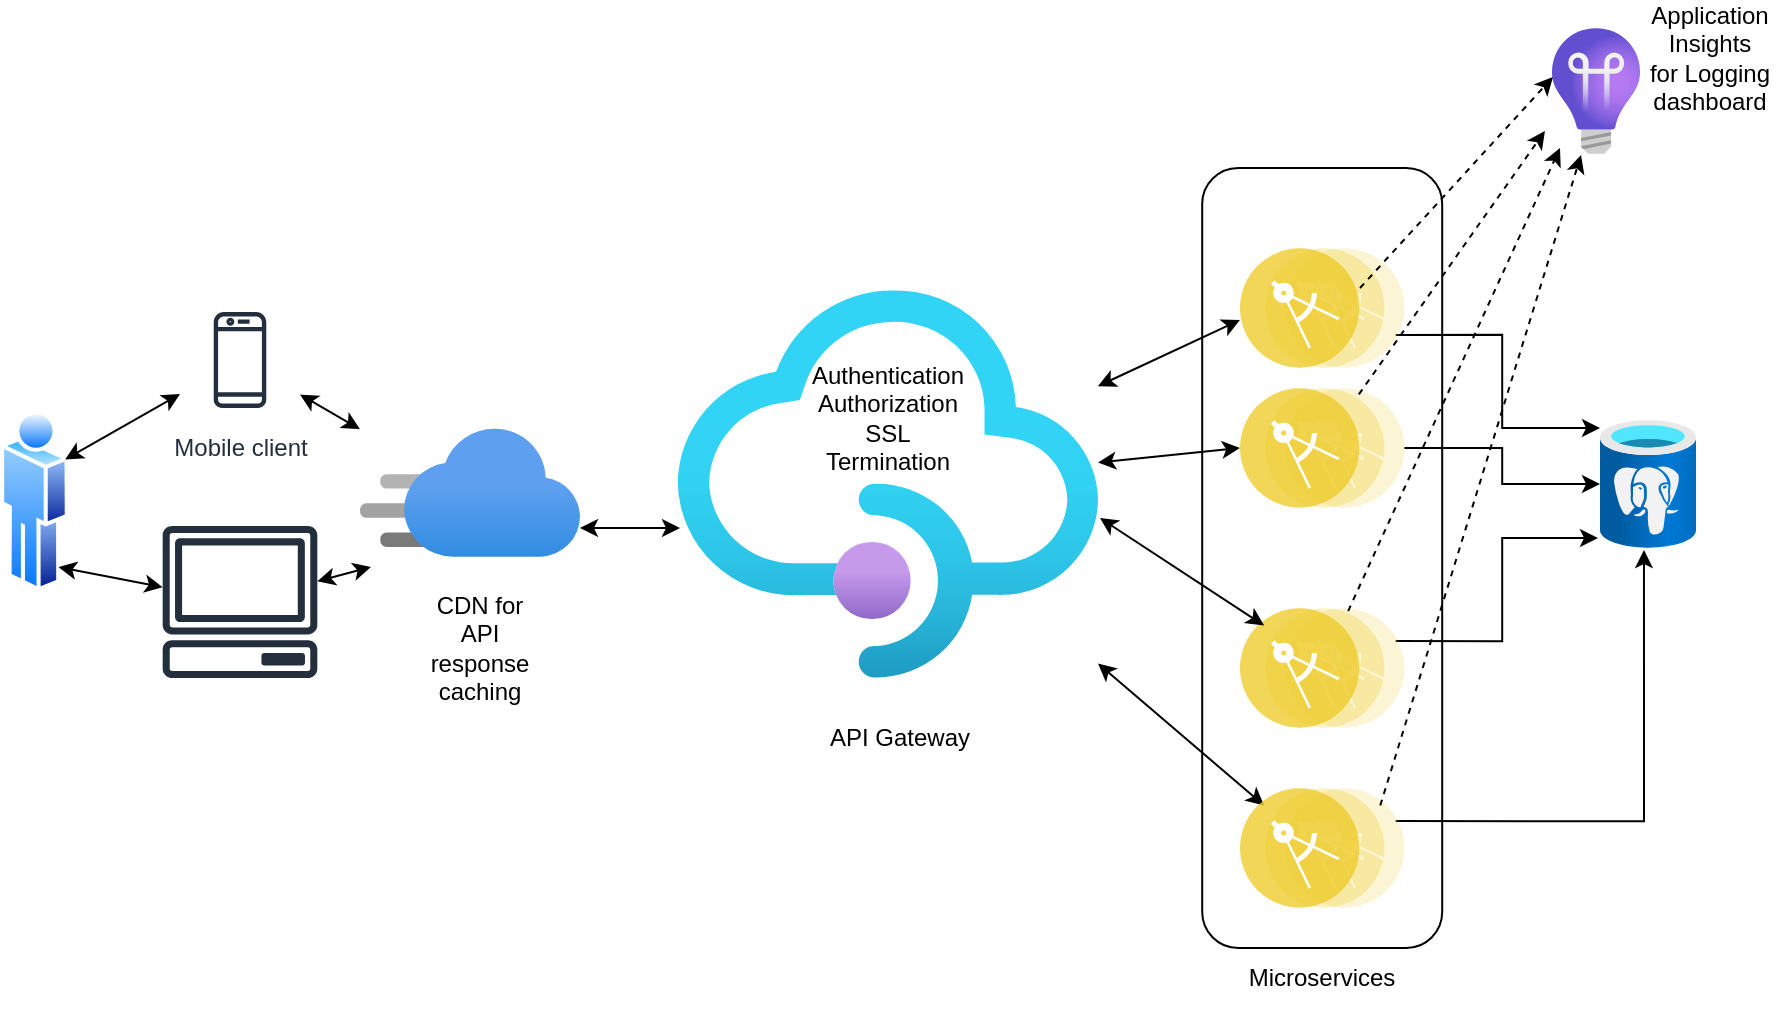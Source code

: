 <mxfile version="20.5.3" type="github"><diagram id="JSRIHVM84e8iDr6_O-b8" name="Page-1"><mxGraphModel dx="1186" dy="1682" grid="1" gridSize="10" guides="1" tooltips="1" connect="1" arrows="1" fold="1" page="1" pageScale="1" pageWidth="827" pageHeight="1169" math="0" shadow="0"><root><mxCell id="0"/><mxCell id="1" parent="0"/><mxCell id="VmozaopJEDuayXSY6VhX-36" value="" style="rounded=1;whiteSpace=wrap;html=1;" vertex="1" parent="1"><mxGeometry x="841.1" y="20" width="120" height="390" as="geometry"/></mxCell><mxCell id="VVIOVaeAlO-D75zfLp2Y-7" value="" style="endArrow=classic;startArrow=classic;html=1;rounded=0;" parent="1" edge="1"><mxGeometry width="50" height="50" relative="1" as="geometry"><mxPoint x="530" y="200" as="sourcePoint"/><mxPoint x="580" y="200" as="targetPoint"/></mxGeometry></mxCell><mxCell id="VVIOVaeAlO-D75zfLp2Y-8" value="" style="endArrow=classic;startArrow=classic;html=1;rounded=0;" parent="1" edge="1" source="VmozaopJEDuayXSY6VhX-18"><mxGeometry width="50" height="50" relative="1" as="geometry"><mxPoint x="784" y="135" as="sourcePoint"/><mxPoint x="860" y="96" as="targetPoint"/></mxGeometry></mxCell><mxCell id="VVIOVaeAlO-D75zfLp2Y-9" value="" style="endArrow=classic;startArrow=classic;html=1;rounded=0;entryX=0;entryY=0;entryDx=0;entryDy=0;" parent="1" source="VmozaopJEDuayXSY6VhX-18" target="VmozaopJEDuayXSY6VhX-11" edge="1"><mxGeometry width="50" height="50" relative="1" as="geometry"><mxPoint x="784" y="225" as="sourcePoint"/><mxPoint x="840" y="260" as="targetPoint"/></mxGeometry></mxCell><mxCell id="VmozaopJEDuayXSY6VhX-1" value="Authentication&lt;br&gt;Authorization&lt;br&gt;SSL Termination" style="text;html=1;strokeColor=none;fillColor=none;align=center;verticalAlign=middle;whiteSpace=wrap;rounded=0;" vertex="1" parent="1"><mxGeometry x="653.92" y="130" width="60" height="30" as="geometry"/></mxCell><mxCell id="VmozaopJEDuayXSY6VhX-4" value="" style="aspect=fixed;html=1;points=[];align=center;image;fontSize=12;image=img/lib/azure2/devops/Application_Insights.svg;" vertex="1" parent="1"><mxGeometry x="1016" y="-50" width="44" height="63" as="geometry"/></mxCell><mxCell id="VmozaopJEDuayXSY6VhX-8" style="edgeStyle=orthogonalEdgeStyle;rounded=0;orthogonalLoop=1;jettySize=auto;html=1;exitX=1;exitY=0.75;exitDx=0;exitDy=0;entryX=0;entryY=0.063;entryDx=0;entryDy=0;entryPerimeter=0;" edge="1" parent="1" source="VmozaopJEDuayXSY6VhX-5" target="VmozaopJEDuayXSY6VhX-7"><mxGeometry relative="1" as="geometry"/></mxCell><mxCell id="VmozaopJEDuayXSY6VhX-5" value="" style="aspect=fixed;perimeter=ellipsePerimeter;html=1;align=center;shadow=0;dashed=0;fontColor=#4277BB;labelBackgroundColor=#ffffff;fontSize=12;spacingTop=3;image;image=img/lib/ibm/applications/microservice.svg;" vertex="1" parent="1"><mxGeometry x="860" y="60" width="82.2" height="60" as="geometry"/></mxCell><mxCell id="VmozaopJEDuayXSY6VhX-9" style="edgeStyle=orthogonalEdgeStyle;rounded=0;orthogonalLoop=1;jettySize=auto;html=1;exitX=1;exitY=0.25;exitDx=0;exitDy=0;entryX=-0.021;entryY=0.922;entryDx=0;entryDy=0;entryPerimeter=0;" edge="1" parent="1" source="VmozaopJEDuayXSY6VhX-6" target="VmozaopJEDuayXSY6VhX-7"><mxGeometry relative="1" as="geometry"/></mxCell><mxCell id="VmozaopJEDuayXSY6VhX-6" value="" style="aspect=fixed;perimeter=ellipsePerimeter;html=1;align=center;shadow=0;dashed=0;fontColor=#4277BB;labelBackgroundColor=#ffffff;fontSize=12;spacingTop=3;image;image=img/lib/ibm/applications/microservice.svg;" vertex="1" parent="1"><mxGeometry x="860" y="240" width="82.2" height="60" as="geometry"/></mxCell><mxCell id="VmozaopJEDuayXSY6VhX-7" value="" style="aspect=fixed;html=1;points=[];align=center;image;fontSize=12;image=img/lib/azure2/databases/Azure_Database_PostgreSQL_Server.svg;" vertex="1" parent="1"><mxGeometry x="1040" y="146" width="48" height="64" as="geometry"/></mxCell><mxCell id="VmozaopJEDuayXSY6VhX-17" style="edgeStyle=orthogonalEdgeStyle;rounded=0;orthogonalLoop=1;jettySize=auto;html=1;exitX=1;exitY=0.5;exitDx=0;exitDy=0;" edge="1" parent="1" source="VmozaopJEDuayXSY6VhX-10" target="VmozaopJEDuayXSY6VhX-7"><mxGeometry relative="1" as="geometry"/></mxCell><mxCell id="VmozaopJEDuayXSY6VhX-10" value="" style="aspect=fixed;perimeter=ellipsePerimeter;html=1;align=center;shadow=0;dashed=0;fontColor=#4277BB;labelBackgroundColor=#ffffff;fontSize=12;spacingTop=3;image;image=img/lib/ibm/applications/microservice.svg;" vertex="1" parent="1"><mxGeometry x="860" y="130" width="82.2" height="60" as="geometry"/></mxCell><mxCell id="VmozaopJEDuayXSY6VhX-16" style="edgeStyle=orthogonalEdgeStyle;rounded=0;orthogonalLoop=1;jettySize=auto;html=1;exitX=1;exitY=0.25;exitDx=0;exitDy=0;entryX=0.458;entryY=1.016;entryDx=0;entryDy=0;entryPerimeter=0;" edge="1" parent="1" source="VmozaopJEDuayXSY6VhX-11" target="VmozaopJEDuayXSY6VhX-7"><mxGeometry relative="1" as="geometry"/></mxCell><mxCell id="VmozaopJEDuayXSY6VhX-11" value="" style="aspect=fixed;perimeter=ellipsePerimeter;html=1;align=center;shadow=0;dashed=0;fontColor=#4277BB;labelBackgroundColor=#ffffff;fontSize=12;spacingTop=3;image;image=img/lib/ibm/applications/microservice.svg;" vertex="1" parent="1"><mxGeometry x="860" y="330" width="82.2" height="60" as="geometry"/></mxCell><mxCell id="VmozaopJEDuayXSY6VhX-14" value="" style="endArrow=classic;startArrow=classic;html=1;rounded=0;entryX=0;entryY=0.5;entryDx=0;entryDy=0;" edge="1" parent="1" source="VmozaopJEDuayXSY6VhX-18" target="VmozaopJEDuayXSY6VhX-10"><mxGeometry width="50" height="50" relative="1" as="geometry"><mxPoint x="784" y="169" as="sourcePoint"/><mxPoint x="860" y="130" as="targetPoint"/></mxGeometry></mxCell><mxCell id="VmozaopJEDuayXSY6VhX-15" value="" style="endArrow=classic;startArrow=classic;html=1;rounded=0;entryX=0;entryY=0;entryDx=0;entryDy=0;" edge="1" parent="1" target="VmozaopJEDuayXSY6VhX-6"><mxGeometry width="50" height="50" relative="1" as="geometry"><mxPoint x="790" y="195" as="sourcePoint"/><mxPoint x="860.0" y="240" as="targetPoint"/></mxGeometry></mxCell><mxCell id="VmozaopJEDuayXSY6VhX-18" value="" style="aspect=fixed;html=1;points=[];align=center;image;fontSize=12;image=img/lib/azure2/app_services/API_Management_Services.svg;" vertex="1" parent="1"><mxGeometry x="578.84" y="81" width="210.16" height="194" as="geometry"/></mxCell><mxCell id="VmozaopJEDuayXSY6VhX-19" value="API Gateway" style="text;html=1;strokeColor=none;fillColor=none;align=center;verticalAlign=middle;whiteSpace=wrap;rounded=0;" vertex="1" parent="1"><mxGeometry x="630" y="290" width="120" height="30" as="geometry"/></mxCell><mxCell id="VmozaopJEDuayXSY6VhX-21" value="Microservices" style="text;html=1;strokeColor=none;fillColor=none;align=center;verticalAlign=middle;whiteSpace=wrap;rounded=0;" vertex="1" parent="1"><mxGeometry x="841.1" y="410" width="120" height="30" as="geometry"/></mxCell><mxCell id="VmozaopJEDuayXSY6VhX-22" value="Application Insights&lt;br&gt;for Logging dashboard" style="text;html=1;strokeColor=none;fillColor=none;align=center;verticalAlign=middle;whiteSpace=wrap;rounded=0;" vertex="1" parent="1"><mxGeometry x="1060" y="-50" width="70" height="30" as="geometry"/></mxCell><mxCell id="VmozaopJEDuayXSY6VhX-23" value="" style="aspect=fixed;html=1;points=[];align=center;image;fontSize=12;image=img/lib/azure2/networking/CDN_Profiles.svg;" vertex="1" parent="1"><mxGeometry x="420" y="150" width="110" height="64.71" as="geometry"/></mxCell><mxCell id="VmozaopJEDuayXSY6VhX-24" value="Mobile client" style="sketch=0;outlineConnect=0;fontColor=#232F3E;gradientColor=none;strokeColor=#232F3E;fillColor=#ffffff;dashed=0;verticalLabelPosition=bottom;verticalAlign=top;align=center;html=1;fontSize=12;fontStyle=0;aspect=fixed;shape=mxgraph.aws4.resourceIcon;resIcon=mxgraph.aws4.mobile_client;" vertex="1" parent="1"><mxGeometry x="330" y="86" width="60" height="60" as="geometry"/></mxCell><mxCell id="VmozaopJEDuayXSY6VhX-25" value="" style="sketch=0;outlineConnect=0;fontColor=#232F3E;gradientColor=none;fillColor=#232F3D;strokeColor=none;dashed=0;verticalLabelPosition=bottom;verticalAlign=top;align=center;html=1;fontSize=12;fontStyle=0;aspect=fixed;pointerEvents=1;shape=mxgraph.aws4.client;" vertex="1" parent="1"><mxGeometry x="321" y="199" width="78" height="76" as="geometry"/></mxCell><mxCell id="VmozaopJEDuayXSY6VhX-27" value="" style="endArrow=classic;startArrow=classic;html=1;rounded=0;" edge="1" parent="1" source="VmozaopJEDuayXSY6VhX-24" target="VmozaopJEDuayXSY6VhX-23"><mxGeometry width="50" height="50" relative="1" as="geometry"><mxPoint x="420" y="140" as="sourcePoint"/><mxPoint x="470" y="90" as="targetPoint"/></mxGeometry></mxCell><mxCell id="VmozaopJEDuayXSY6VhX-28" value="" style="endArrow=classic;startArrow=classic;html=1;rounded=0;entryX=0.05;entryY=1.074;entryDx=0;entryDy=0;entryPerimeter=0;" edge="1" parent="1" source="VmozaopJEDuayXSY6VhX-25" target="VmozaopJEDuayXSY6VhX-23"><mxGeometry width="50" height="50" relative="1" as="geometry"><mxPoint x="400" y="270" as="sourcePoint"/><mxPoint x="450" y="220" as="targetPoint"/></mxGeometry></mxCell><mxCell id="VmozaopJEDuayXSY6VhX-29" value="" style="aspect=fixed;perimeter=ellipsePerimeter;html=1;align=center;shadow=0;dashed=0;spacingTop=3;image;image=img/lib/active_directory/user.svg;" vertex="1" parent="1"><mxGeometry x="240" y="140" width="34.41" height="93" as="geometry"/></mxCell><mxCell id="VmozaopJEDuayXSY6VhX-30" value="" style="endArrow=classic;startArrow=classic;html=1;rounded=0;exitX=1;exitY=0.25;exitDx=0;exitDy=0;" edge="1" parent="1" source="VmozaopJEDuayXSY6VhX-29" target="VmozaopJEDuayXSY6VhX-24"><mxGeometry width="50" height="50" relative="1" as="geometry"><mxPoint x="290" y="160" as="sourcePoint"/><mxPoint x="330" y="110" as="targetPoint"/></mxGeometry></mxCell><mxCell id="VmozaopJEDuayXSY6VhX-32" value="" style="endArrow=classic;startArrow=classic;html=1;rounded=0;entryX=1;entryY=1;entryDx=0;entryDy=0;" edge="1" parent="1" source="VmozaopJEDuayXSY6VhX-25" target="VmozaopJEDuayXSY6VhX-29"><mxGeometry width="50" height="50" relative="1" as="geometry"><mxPoint x="270" y="250" as="sourcePoint"/><mxPoint x="320" y="200" as="targetPoint"/></mxGeometry></mxCell><mxCell id="VmozaopJEDuayXSY6VhX-34" value="CDN for API response caching" style="text;html=1;strokeColor=none;fillColor=none;align=center;verticalAlign=middle;whiteSpace=wrap;rounded=0;" vertex="1" parent="1"><mxGeometry x="450" y="245" width="60" height="30" as="geometry"/></mxCell><mxCell id="VmozaopJEDuayXSY6VhX-37" value="" style="endArrow=classic;html=1;rounded=0;entryX=0.011;entryY=0.389;entryDx=0;entryDy=0;entryPerimeter=0;dashed=1;" edge="1" parent="1" target="VmozaopJEDuayXSY6VhX-4"><mxGeometry width="50" height="50" relative="1" as="geometry"><mxPoint x="920" y="80" as="sourcePoint"/><mxPoint x="970" y="30" as="targetPoint"/></mxGeometry></mxCell><mxCell id="VmozaopJEDuayXSY6VhX-38" value="" style="endArrow=classic;html=1;rounded=0;dashed=1;exitX=0.75;exitY=0;exitDx=0;exitDy=0;entryX=-0.08;entryY=0.817;entryDx=0;entryDy=0;entryPerimeter=0;" edge="1" parent="1" source="VmozaopJEDuayXSY6VhX-10" target="VmozaopJEDuayXSY6VhX-4"><mxGeometry width="50" height="50" relative="1" as="geometry"><mxPoint x="930" y="90" as="sourcePoint"/><mxPoint x="1000" y="20" as="targetPoint"/></mxGeometry></mxCell><mxCell id="VmozaopJEDuayXSY6VhX-39" value="" style="endArrow=classic;html=1;rounded=0;dashed=1;entryX=0.091;entryY=0.952;entryDx=0;entryDy=0;entryPerimeter=0;" edge="1" parent="1" source="VmozaopJEDuayXSY6VhX-6" target="VmozaopJEDuayXSY6VhX-4"><mxGeometry width="50" height="50" relative="1" as="geometry"><mxPoint x="929.084" y="143.024" as="sourcePoint"/><mxPoint x="1010" y="30" as="targetPoint"/></mxGeometry></mxCell><mxCell id="VmozaopJEDuayXSY6VhX-40" value="" style="endArrow=classic;html=1;rounded=0;dashed=1;exitX=1;exitY=0;exitDx=0;exitDy=0;entryX=0.33;entryY=1.008;entryDx=0;entryDy=0;entryPerimeter=0;" edge="1" parent="1" source="VmozaopJEDuayXSY6VhX-11" target="VmozaopJEDuayXSY6VhX-4"><mxGeometry width="50" height="50" relative="1" as="geometry"><mxPoint x="923.926" y="251.498" as="sourcePoint"/><mxPoint x="1020" y="40" as="targetPoint"/></mxGeometry></mxCell></root></mxGraphModel></diagram></mxfile>